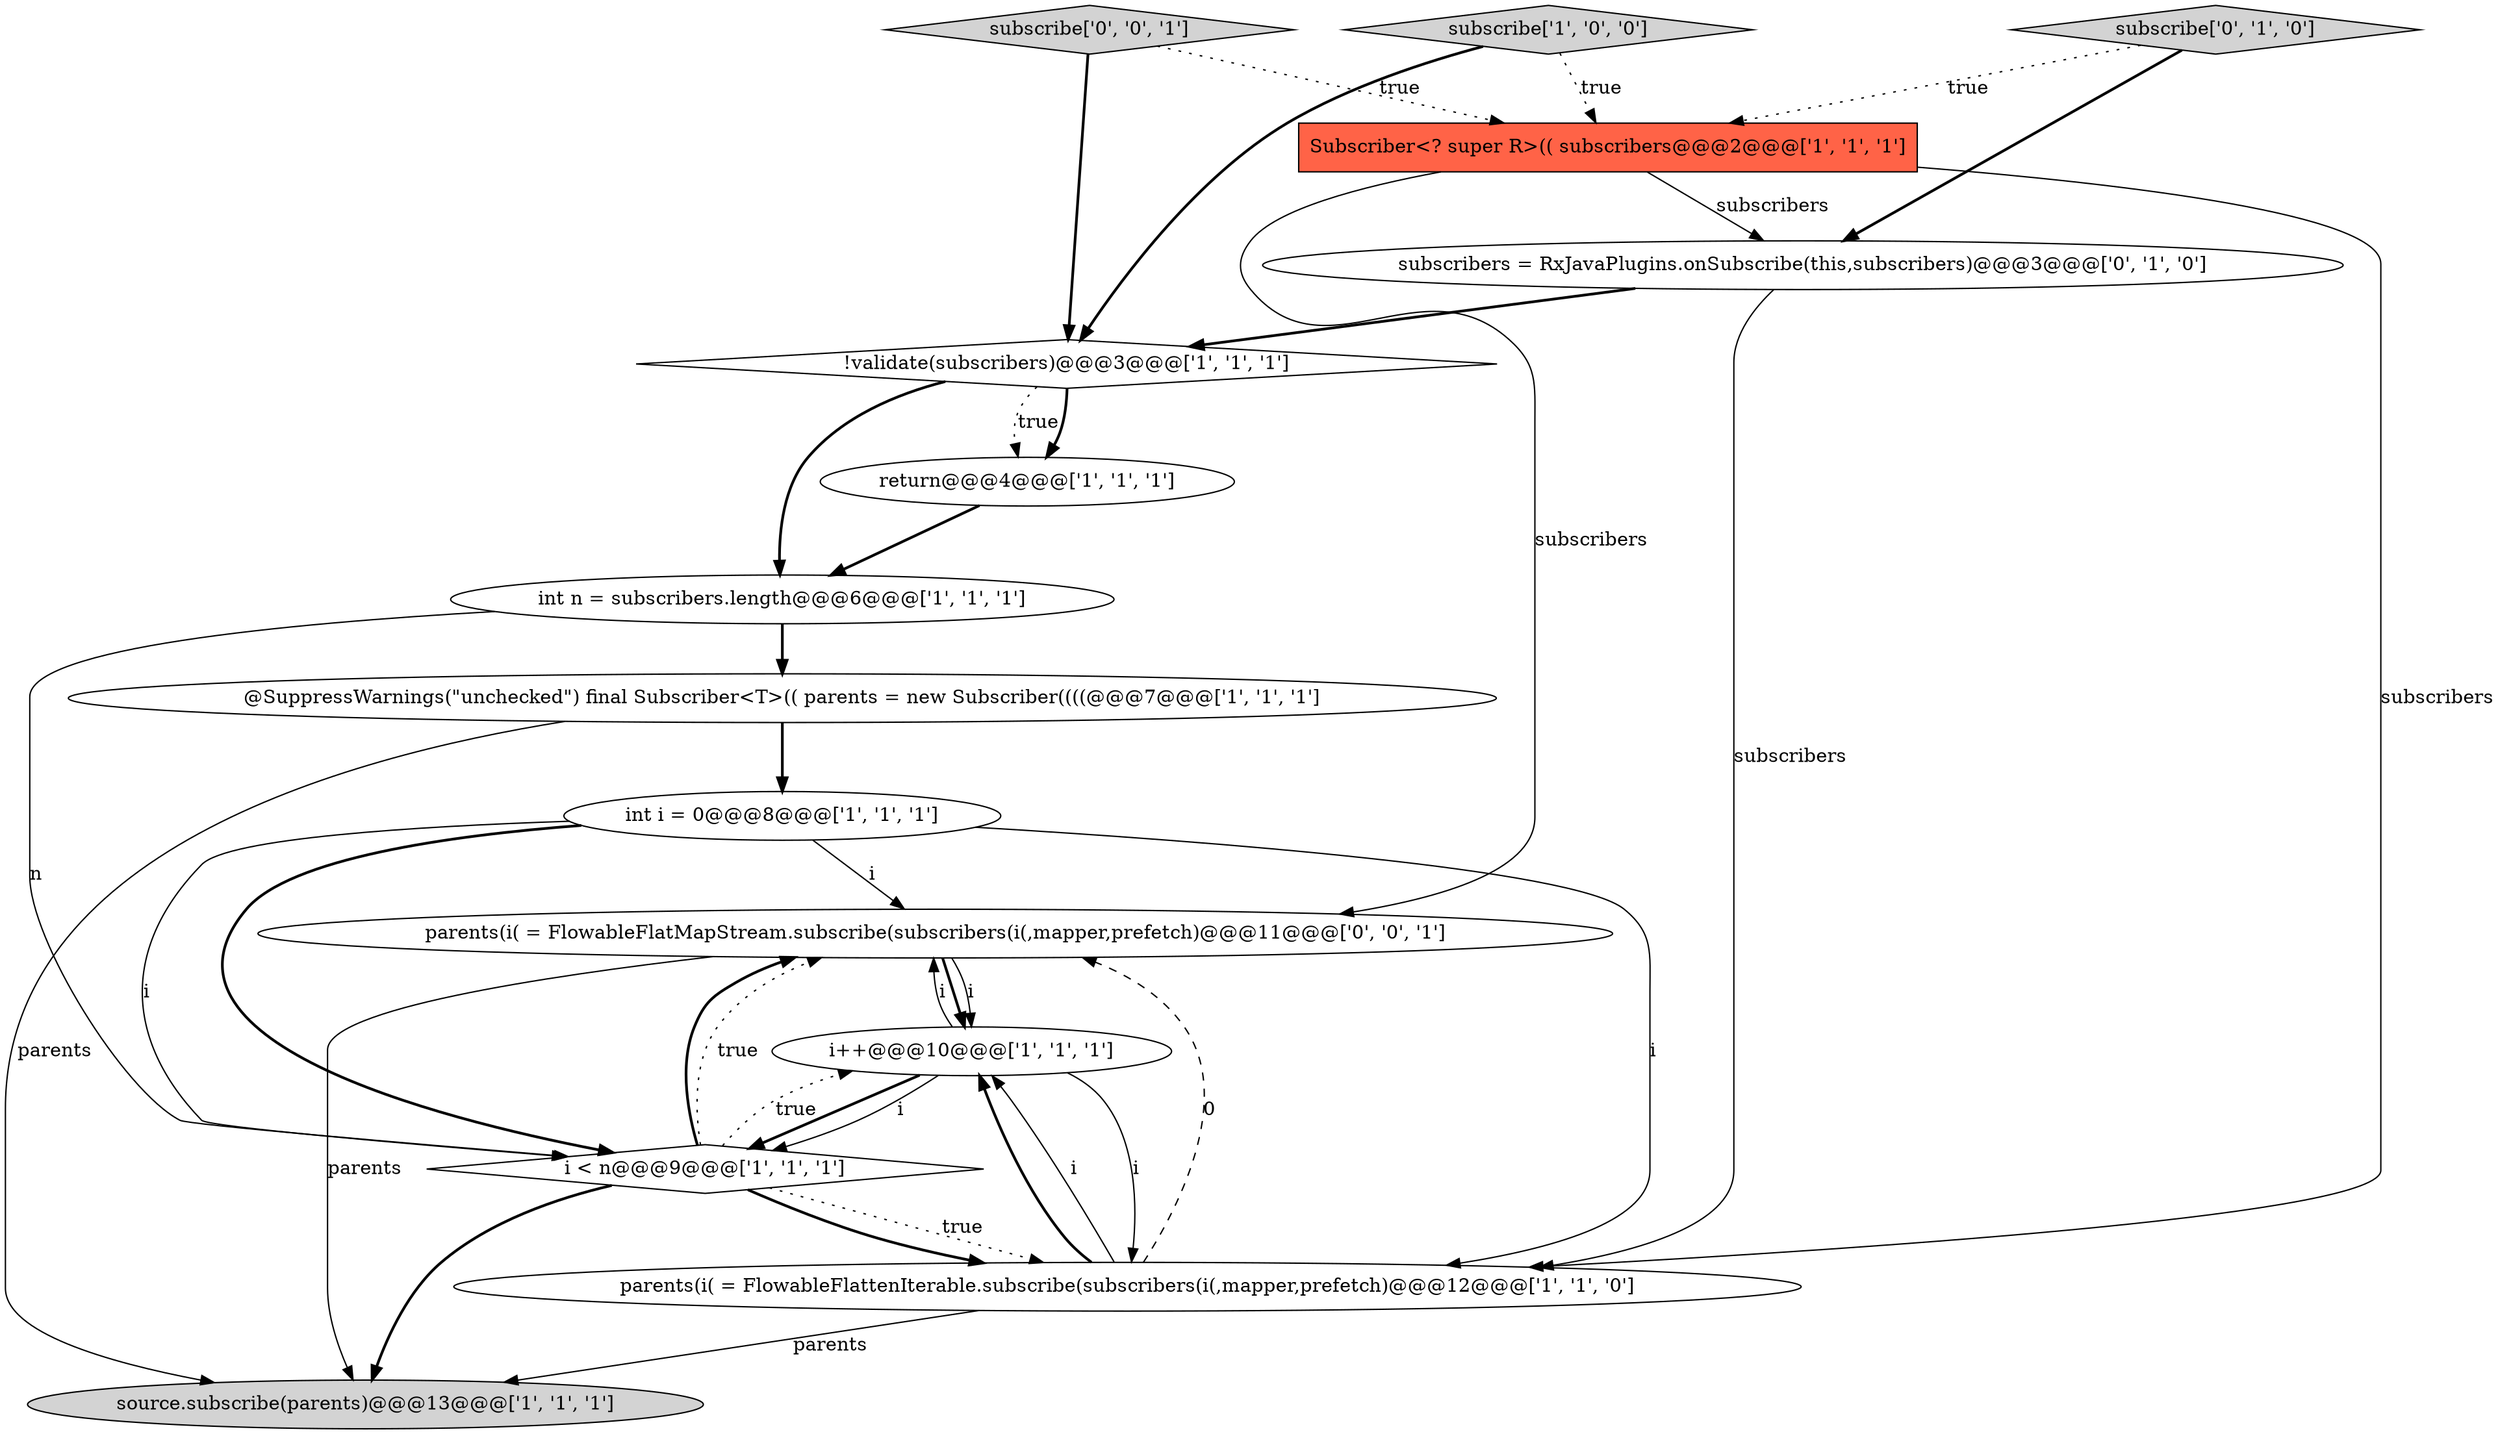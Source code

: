 digraph {
11 [style = filled, label = "subscribe['0', '1', '0']", fillcolor = lightgray, shape = diamond image = "AAA0AAABBB2BBB"];
10 [style = filled, label = "!validate(subscribers)@@@3@@@['1', '1', '1']", fillcolor = white, shape = diamond image = "AAA0AAABBB1BBB"];
8 [style = filled, label = "@SuppressWarnings(\"unchecked\") final Subscriber<T>(( parents = new Subscriber((((@@@7@@@['1', '1', '1']", fillcolor = white, shape = ellipse image = "AAA0AAABBB1BBB"];
13 [style = filled, label = "subscribe['0', '0', '1']", fillcolor = lightgray, shape = diamond image = "AAA0AAABBB3BBB"];
5 [style = filled, label = "i++@@@10@@@['1', '1', '1']", fillcolor = white, shape = ellipse image = "AAA0AAABBB1BBB"];
4 [style = filled, label = "int n = subscribers.length@@@6@@@['1', '1', '1']", fillcolor = white, shape = ellipse image = "AAA0AAABBB1BBB"];
3 [style = filled, label = "source.subscribe(parents)@@@13@@@['1', '1', '1']", fillcolor = lightgray, shape = ellipse image = "AAA0AAABBB1BBB"];
12 [style = filled, label = "subscribers = RxJavaPlugins.onSubscribe(this,subscribers)@@@3@@@['0', '1', '0']", fillcolor = white, shape = ellipse image = "AAA1AAABBB2BBB"];
0 [style = filled, label = "Subscriber<? super R>(( subscribers@@@2@@@['1', '1', '1']", fillcolor = tomato, shape = box image = "AAA0AAABBB1BBB"];
14 [style = filled, label = "parents(i( = FlowableFlatMapStream.subscribe(subscribers(i(,mapper,prefetch)@@@11@@@['0', '0', '1']", fillcolor = white, shape = ellipse image = "AAA0AAABBB3BBB"];
1 [style = filled, label = "return@@@4@@@['1', '1', '1']", fillcolor = white, shape = ellipse image = "AAA0AAABBB1BBB"];
9 [style = filled, label = "subscribe['1', '0', '0']", fillcolor = lightgray, shape = diamond image = "AAA0AAABBB1BBB"];
7 [style = filled, label = "parents(i( = FlowableFlattenIterable.subscribe(subscribers(i(,mapper,prefetch)@@@12@@@['1', '1', '0']", fillcolor = white, shape = ellipse image = "AAA0AAABBB1BBB"];
2 [style = filled, label = "i < n@@@9@@@['1', '1', '1']", fillcolor = white, shape = diamond image = "AAA0AAABBB1BBB"];
6 [style = filled, label = "int i = 0@@@8@@@['1', '1', '1']", fillcolor = white, shape = ellipse image = "AAA0AAABBB1BBB"];
7->3 [style = solid, label="parents"];
5->2 [style = bold, label=""];
14->5 [style = bold, label=""];
0->14 [style = solid, label="subscribers"];
5->7 [style = solid, label="i"];
10->1 [style = dotted, label="true"];
11->12 [style = bold, label=""];
9->0 [style = dotted, label="true"];
2->7 [style = bold, label=""];
6->2 [style = solid, label="i"];
0->12 [style = solid, label="subscribers"];
8->3 [style = solid, label="parents"];
2->5 [style = dotted, label="true"];
6->7 [style = solid, label="i"];
0->7 [style = solid, label="subscribers"];
11->0 [style = dotted, label="true"];
4->8 [style = bold, label=""];
8->6 [style = bold, label=""];
2->14 [style = dotted, label="true"];
14->3 [style = solid, label="parents"];
6->2 [style = bold, label=""];
2->3 [style = bold, label=""];
4->2 [style = solid, label="n"];
10->1 [style = bold, label=""];
12->10 [style = bold, label=""];
12->7 [style = solid, label="subscribers"];
6->14 [style = solid, label="i"];
10->4 [style = bold, label=""];
13->0 [style = dotted, label="true"];
1->4 [style = bold, label=""];
7->5 [style = bold, label=""];
2->14 [style = bold, label=""];
7->14 [style = dashed, label="0"];
13->10 [style = bold, label=""];
7->5 [style = solid, label="i"];
14->5 [style = solid, label="i"];
2->7 [style = dotted, label="true"];
9->10 [style = bold, label=""];
5->14 [style = solid, label="i"];
5->2 [style = solid, label="i"];
}
